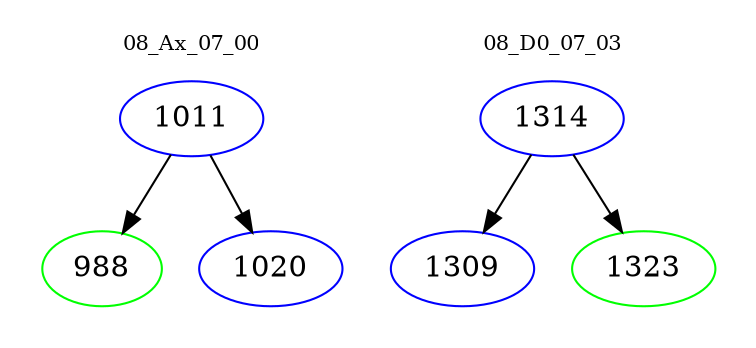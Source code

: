 digraph{
subgraph cluster_0 {
color = white
label = "08_Ax_07_00";
fontsize=10;
T0_1011 [label="1011", color="blue"]
T0_1011 -> T0_988 [color="black"]
T0_988 [label="988", color="green"]
T0_1011 -> T0_1020 [color="black"]
T0_1020 [label="1020", color="blue"]
}
subgraph cluster_1 {
color = white
label = "08_D0_07_03";
fontsize=10;
T1_1314 [label="1314", color="blue"]
T1_1314 -> T1_1309 [color="black"]
T1_1309 [label="1309", color="blue"]
T1_1314 -> T1_1323 [color="black"]
T1_1323 [label="1323", color="green"]
}
}
